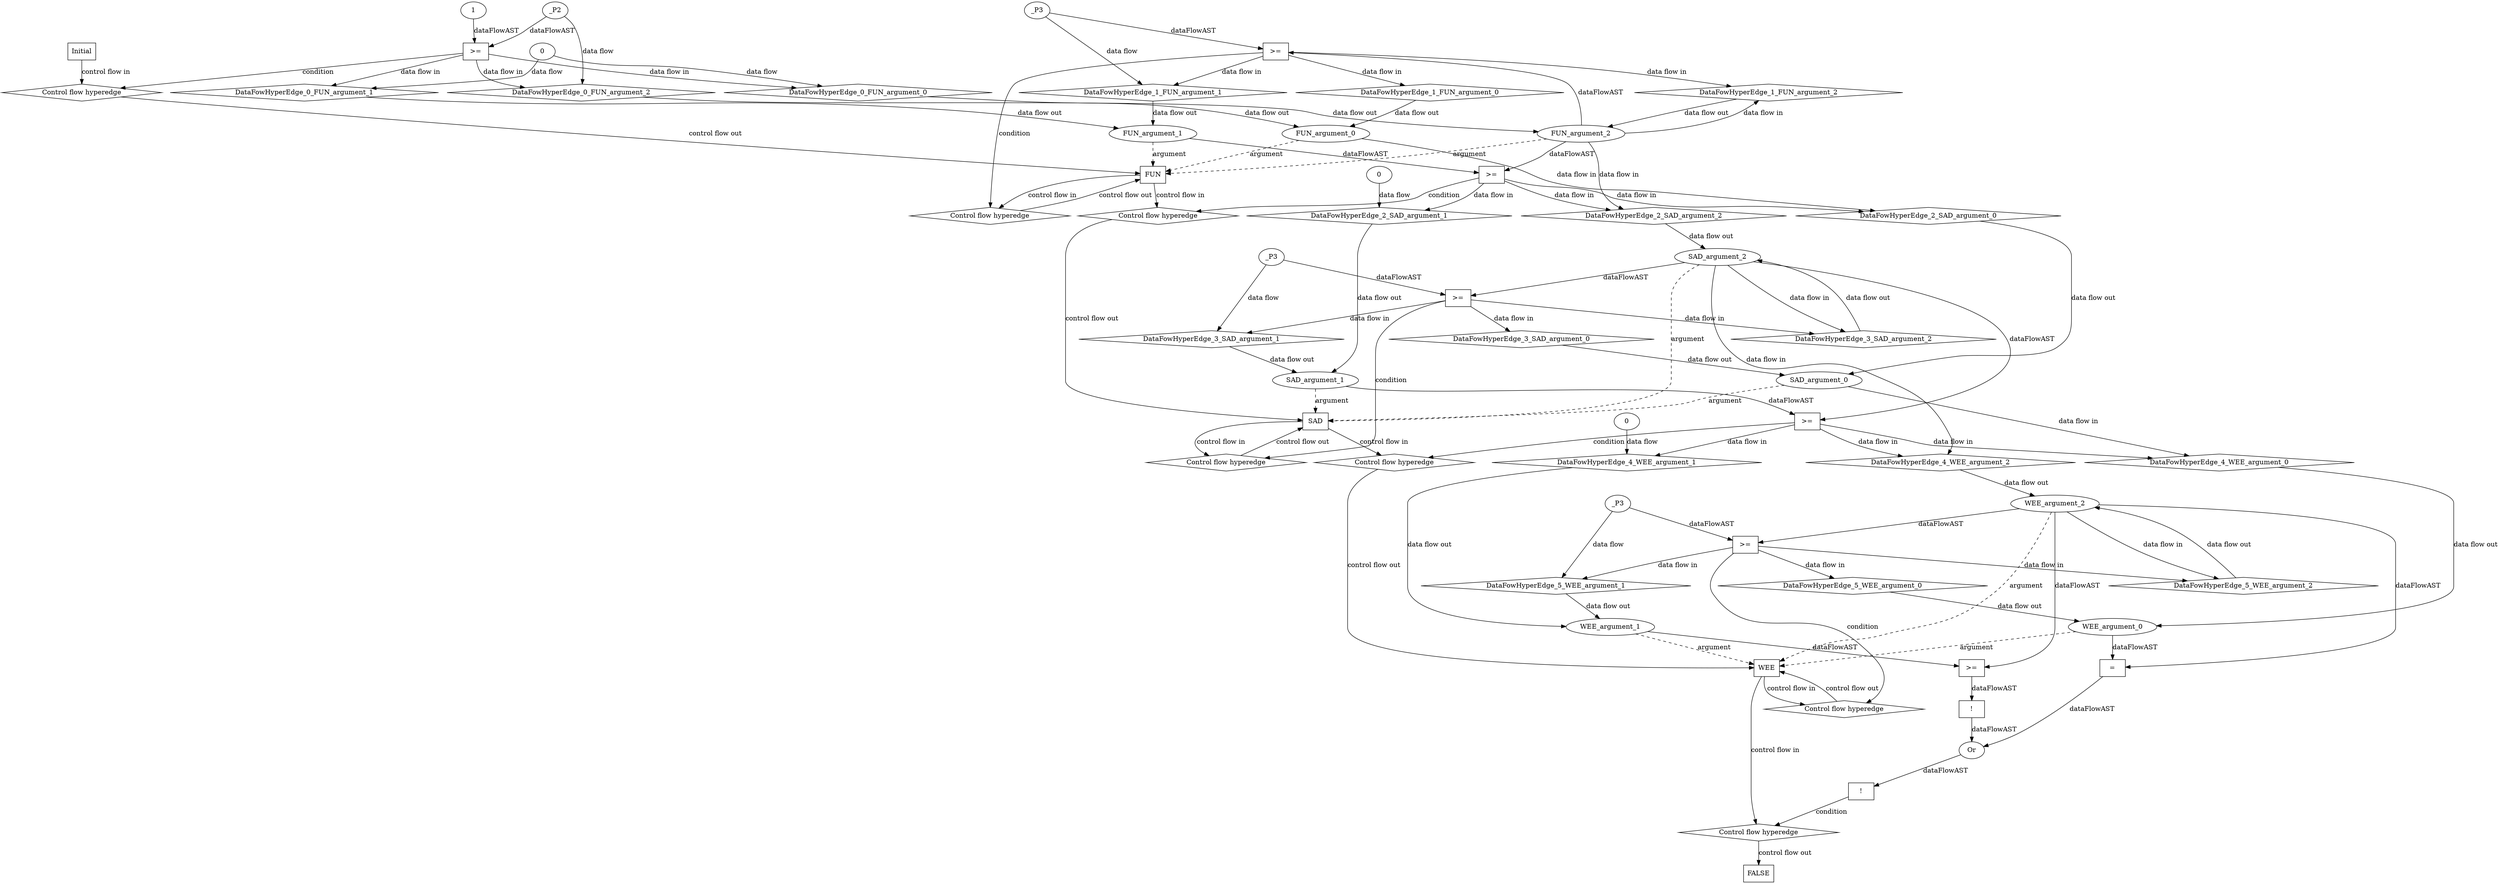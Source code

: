 digraph dag {
"FUN" [label="FUN" nodeName="FUN" class=cfn  shape="rect"];
"SAD" [label="SAD" nodeName="SAD" class=cfn  shape="rect"];
"WEE" [label="WEE" nodeName="WEE" class=cfn  shape="rect"];
FALSE [label="FALSE" nodeName=FALSE class=cfn  shape="rect"];
Initial [label="Initial" nodeName=Initial class=cfn  shape="rect"];
ControlFowHyperEdge_0 [label="Control flow hyperedge" nodeName=ControlFowHyperEdge_0 class=controlFlowHyperEdge shape="diamond"];
"Initial" -> ControlFowHyperEdge_0 [label="control flow in"]
ControlFowHyperEdge_0 -> "FUN" [label="control flow out"]
ControlFowHyperEdge_1 [label="Control flow hyperedge" nodeName=ControlFowHyperEdge_1 class=controlFlowHyperEdge shape="diamond"];
"FUN" -> ControlFowHyperEdge_1 [label="control flow in"]
ControlFowHyperEdge_1 -> "FUN" [label="control flow out"]
ControlFowHyperEdge_2 [label="Control flow hyperedge" nodeName=ControlFowHyperEdge_2 class=controlFlowHyperEdge shape="diamond"];
"FUN" -> ControlFowHyperEdge_2 [label="control flow in"]
ControlFowHyperEdge_2 -> "SAD" [label="control flow out"]
ControlFowHyperEdge_3 [label="Control flow hyperedge" nodeName=ControlFowHyperEdge_3 class=controlFlowHyperEdge shape="diamond"];
"SAD" -> ControlFowHyperEdge_3 [label="control flow in"]
ControlFowHyperEdge_3 -> "SAD" [label="control flow out"]
ControlFowHyperEdge_4 [label="Control flow hyperedge" nodeName=ControlFowHyperEdge_4 class=controlFlowHyperEdge shape="diamond"];
"SAD" -> ControlFowHyperEdge_4 [label="control flow in"]
ControlFowHyperEdge_4 -> "WEE" [label="control flow out"]
ControlFowHyperEdge_5 [label="Control flow hyperedge" nodeName=ControlFowHyperEdge_5 class=controlFlowHyperEdge shape="diamond"];
"WEE" -> ControlFowHyperEdge_5 [label="control flow in"]
ControlFowHyperEdge_5 -> "WEE" [label="control flow out"]
ControlFowHyperEdge_6 [label="Control flow hyperedge" nodeName=ControlFowHyperEdge_6 class=controlFlowHyperEdge shape="diamond"];
"WEE" -> ControlFowHyperEdge_6 [label="control flow in"]
ControlFowHyperEdge_6 -> "FALSE" [label="control flow out"]
"FUN_argument_0" [label="FUN_argument_0" nodeName=argument0 class=argument  head="FUN" shape="oval"];
"FUN_argument_0" -> "FUN"[label="argument" style="dashed"]
"FUN_argument_1" [label="FUN_argument_1" nodeName=argument1 class=argument  head="FUN" shape="oval"];
"FUN_argument_1" -> "FUN"[label="argument" style="dashed"]
"FUN_argument_2" [label="FUN_argument_2" nodeName=argument2 class=argument  head="FUN" shape="oval"];
"FUN_argument_2" -> "FUN"[label="argument" style="dashed"]
"SAD_argument_0" [label="SAD_argument_0" nodeName=argument0 class=argument  head="SAD" shape="oval"];
"SAD_argument_0" -> "SAD"[label="argument" style="dashed"]
"SAD_argument_1" [label="SAD_argument_1" nodeName=argument1 class=argument  head="SAD" shape="oval"];
"SAD_argument_1" -> "SAD"[label="argument" style="dashed"]
"SAD_argument_2" [label="SAD_argument_2" nodeName=argument2 class=argument  head="SAD" shape="oval"];
"SAD_argument_2" -> "SAD"[label="argument" style="dashed"]
"WEE_argument_0" [label="WEE_argument_0" nodeName=argument0 class=argument  head="WEE" shape="oval"];
"WEE_argument_0" -> "WEE"[label="argument" style="dashed"]
"WEE_argument_1" [label="WEE_argument_1" nodeName=argument1 class=argument  head="WEE" shape="oval"];
"WEE_argument_1" -> "WEE"[label="argument" style="dashed"]
"WEE_argument_2" [label="WEE_argument_2" nodeName=argument2 class=argument  head="WEE" shape="oval"];
"WEE_argument_2" -> "WEE"[label="argument" style="dashed"]

"xxxFUN___Initial_0xxxguard_0_node_0" [label=">=" nodeName="xxxFUN___Initial_0xxxguard_0_node_0" class=Operator  shape="rect"];
"xxxFUN___Initial_0xxxguard_0_node_2" [label="1" nodeName="xxxFUN___Initial_0xxxguard_0_node_2" class=Literal ];
"xxxFUN___Initial_0xxxdataFlow2_node_0" -> "xxxFUN___Initial_0xxxguard_0_node_0"[label="dataFlowAST"]
"xxxFUN___Initial_0xxxguard_0_node_2" -> "xxxFUN___Initial_0xxxguard_0_node_0"[label="dataFlowAST"]

"xxxFUN___Initial_0xxxguard_0_node_0" -> "ControlFowHyperEdge_0" [label="condition"];
"xxxFUN___Initial_0xxxdataFlow_0_node_0" [label="0" nodeName="xxxFUN___Initial_0xxxdataFlow_0_node_0" class=Literal ];

"xxxFUN___Initial_0xxxdataFlow_0_node_0" -> "DataFowHyperEdge_0_FUN_argument_0" [label="data flow"];

"xxxFUN___Initial_0xxxdataFlow_0_node_0" -> "DataFowHyperEdge_0_FUN_argument_1" [label="data flow"];
"xxxFUN___Initial_0xxxdataFlow2_node_0" [label="_P2" nodeName="xxxFUN___Initial_0xxxdataFlow2_node_0" class=Constant ];

"xxxFUN___Initial_0xxxdataFlow2_node_0" -> "DataFowHyperEdge_0_FUN_argument_2" [label="data flow"];
"xxxFUN___FUN_1xxxguard_0_node_0" [label=">=" nodeName="xxxFUN___FUN_1xxxguard_0_node_0" class=Operator  shape="rect"];
"FUN_argument_2" -> "xxxFUN___FUN_1xxxguard_0_node_0"[label="dataFlowAST"]
"xxxFUN___FUN_1xxxdataFlow_0_node_0" -> "xxxFUN___FUN_1xxxguard_0_node_0"[label="dataFlowAST"]

"xxxFUN___FUN_1xxxguard_0_node_0" -> "ControlFowHyperEdge_1" [label="condition"];
"xxxFUN___FUN_1xxxdataFlow_0_node_0" [label="_P3" nodeName="xxxFUN___FUN_1xxxdataFlow_0_node_0" class=Constant ];

"xxxFUN___FUN_1xxxdataFlow_0_node_0" -> "DataFowHyperEdge_1_FUN_argument_1" [label="data flow"];
"xxxSAD___FUN_2xxxguard_0_node_0" [label=">=" nodeName="xxxSAD___FUN_2xxxguard_0_node_0" class=Operator  shape="rect"];
"FUN_argument_1" -> "xxxSAD___FUN_2xxxguard_0_node_0"[label="dataFlowAST"]
"FUN_argument_2" -> "xxxSAD___FUN_2xxxguard_0_node_0"[label="dataFlowAST"]

"xxxSAD___FUN_2xxxguard_0_node_0" -> "ControlFowHyperEdge_2" [label="condition"];
"xxxSAD___FUN_2xxxdataFlow_0_node_0" [label="0" nodeName="xxxSAD___FUN_2xxxdataFlow_0_node_0" class=Literal ];

"xxxSAD___FUN_2xxxdataFlow_0_node_0" -> "DataFowHyperEdge_2_SAD_argument_1" [label="data flow"];
"xxxSAD___SAD_3xxxguard_0_node_0" [label=">=" nodeName="xxxSAD___SAD_3xxxguard_0_node_0" class=Operator  shape="rect"];
"SAD_argument_2" -> "xxxSAD___SAD_3xxxguard_0_node_0"[label="dataFlowAST"]
"xxxSAD___SAD_3xxxdataFlow_0_node_0" -> "xxxSAD___SAD_3xxxguard_0_node_0"[label="dataFlowAST"]

"xxxSAD___SAD_3xxxguard_0_node_0" -> "ControlFowHyperEdge_3" [label="condition"];
"xxxSAD___SAD_3xxxdataFlow_0_node_0" [label="_P3" nodeName="xxxSAD___SAD_3xxxdataFlow_0_node_0" class=Constant ];

"xxxSAD___SAD_3xxxdataFlow_0_node_0" -> "DataFowHyperEdge_3_SAD_argument_1" [label="data flow"];
"xxxWEE___SAD_4xxxguard_0_node_0" [label=">=" nodeName="xxxWEE___SAD_4xxxguard_0_node_0" class=Operator  shape="rect"];
"SAD_argument_1" -> "xxxWEE___SAD_4xxxguard_0_node_0"[label="dataFlowAST"]
"SAD_argument_2" -> "xxxWEE___SAD_4xxxguard_0_node_0"[label="dataFlowAST"]

"xxxWEE___SAD_4xxxguard_0_node_0" -> "ControlFowHyperEdge_4" [label="condition"];
"xxxWEE___SAD_4xxxdataFlow_0_node_0" [label="0" nodeName="xxxWEE___SAD_4xxxdataFlow_0_node_0" class=Literal ];

"xxxWEE___SAD_4xxxdataFlow_0_node_0" -> "DataFowHyperEdge_4_WEE_argument_1" [label="data flow"];
"xxxWEE___WEE_5xxxguard_0_node_0" [label=">=" nodeName="xxxWEE___WEE_5xxxguard_0_node_0" class=Operator  shape="rect"];
"WEE_argument_2" -> "xxxWEE___WEE_5xxxguard_0_node_0"[label="dataFlowAST"]
"xxxWEE___WEE_5xxxdataFlow_0_node_0" -> "xxxWEE___WEE_5xxxguard_0_node_0"[label="dataFlowAST"]

"xxxWEE___WEE_5xxxguard_0_node_0" -> "ControlFowHyperEdge_5" [label="condition"];
"xxxWEE___WEE_5xxxdataFlow_0_node_0" [label="_P3" nodeName="xxxWEE___WEE_5xxxdataFlow_0_node_0" class=Constant ];

"xxxWEE___WEE_5xxxdataFlow_0_node_0" -> "DataFowHyperEdge_5_WEE_argument_1" [label="data flow"];
"xxxFALSE___WEE_6xxxguard_0_node_0" [label="!" nodeName="xxxFALSE___WEE_6xxxguard_0_node_0" class=Operator shape="rect"];
"xxxFALSE___WEE_6xxxguard_0_node_1" [label="Or" nodeName="xxxFALSE___WEE_6xxxguard_0_node_1" class=Operator ];
"xxxFALSE___WEE_6xxxguard_0_node_2" [label="=" nodeName="xxxFALSE___WEE_6xxxguard_0_node_2" class=Operator  shape="rect"];
"xxxFALSE___WEE_6xxxguard_0_node_5" [label="!" nodeName="xxxFALSE___WEE_6xxxguard_0_node_5" class=Operator shape="rect"];
"xxxFALSE___WEE_6xxxguard_0_node_6" [label=">=" nodeName="xxxFALSE___WEE_6xxxguard_0_node_6" class=Operator  shape="rect"];
"xxxFALSE___WEE_6xxxguard_0_node_1" -> "xxxFALSE___WEE_6xxxguard_0_node_0"[label="dataFlowAST"]
"xxxFALSE___WEE_6xxxguard_0_node_2" -> "xxxFALSE___WEE_6xxxguard_0_node_1"[label="dataFlowAST"]
"xxxFALSE___WEE_6xxxguard_0_node_5" -> "xxxFALSE___WEE_6xxxguard_0_node_1"[label="dataFlowAST"]
"WEE_argument_0" -> "xxxFALSE___WEE_6xxxguard_0_node_2"[label="dataFlowAST"]
"WEE_argument_2" -> "xxxFALSE___WEE_6xxxguard_0_node_2"[label="dataFlowAST"]
"xxxFALSE___WEE_6xxxguard_0_node_6" -> "xxxFALSE___WEE_6xxxguard_0_node_5"[label="dataFlowAST"]
"WEE_argument_1" -> "xxxFALSE___WEE_6xxxguard_0_node_6"[label="dataFlowAST"]
"WEE_argument_2" -> "xxxFALSE___WEE_6xxxguard_0_node_6"[label="dataFlowAST"]

"xxxFALSE___WEE_6xxxguard_0_node_0" -> "ControlFowHyperEdge_6" [label="condition"];
"DataFowHyperEdge_0_FUN_argument_0" [label="DataFowHyperEdge_0_FUN_argument_0" nodeName="DataFowHyperEdge_0_FUN_argument_0" class=DataFlowHyperedge shape="diamond"];
"DataFowHyperEdge_0_FUN_argument_0" -> "FUN_argument_0"[label="data flow out"]
"xxxFUN___Initial_0xxxguard_0_node_0" -> "DataFowHyperEdge_0_FUN_argument_0"[label="data flow in"]
"DataFowHyperEdge_0_FUN_argument_1" [label="DataFowHyperEdge_0_FUN_argument_1" nodeName="DataFowHyperEdge_0_FUN_argument_1" class=DataFlowHyperedge shape="diamond"];
"DataFowHyperEdge_0_FUN_argument_1" -> "FUN_argument_1"[label="data flow out"]
"xxxFUN___Initial_0xxxguard_0_node_0" -> "DataFowHyperEdge_0_FUN_argument_1"[label="data flow in"]
"DataFowHyperEdge_0_FUN_argument_2" [label="DataFowHyperEdge_0_FUN_argument_2" nodeName="DataFowHyperEdge_0_FUN_argument_2" class=DataFlowHyperedge shape="diamond"];
"DataFowHyperEdge_0_FUN_argument_2" -> "FUN_argument_2"[label="data flow out"]
"xxxFUN___Initial_0xxxguard_0_node_0" -> "DataFowHyperEdge_0_FUN_argument_2"[label="data flow in"]
"DataFowHyperEdge_1_FUN_argument_0" [label="DataFowHyperEdge_1_FUN_argument_0" nodeName="DataFowHyperEdge_1_FUN_argument_0" class=DataFlowHyperedge shape="diamond"];
"DataFowHyperEdge_1_FUN_argument_0" -> "FUN_argument_0"[label="data flow out"]
"xxxFUN___FUN_1xxxguard_0_node_0" -> "DataFowHyperEdge_1_FUN_argument_0"[label="data flow in"]
"DataFowHyperEdge_1_FUN_argument_1" [label="DataFowHyperEdge_1_FUN_argument_1" nodeName="DataFowHyperEdge_1_FUN_argument_1" class=DataFlowHyperedge shape="diamond"];
"DataFowHyperEdge_1_FUN_argument_1" -> "FUN_argument_1"[label="data flow out"]
"xxxFUN___FUN_1xxxguard_0_node_0" -> "DataFowHyperEdge_1_FUN_argument_1"[label="data flow in"]
"DataFowHyperEdge_1_FUN_argument_2" [label="DataFowHyperEdge_1_FUN_argument_2" nodeName="DataFowHyperEdge_1_FUN_argument_2" class=DataFlowHyperedge shape="diamond"];
"DataFowHyperEdge_1_FUN_argument_2" -> "FUN_argument_2"[label="data flow out"]
"xxxFUN___FUN_1xxxguard_0_node_0" -> "DataFowHyperEdge_1_FUN_argument_2"[label="data flow in"]
"DataFowHyperEdge_2_SAD_argument_0" [label="DataFowHyperEdge_2_SAD_argument_0" nodeName="DataFowHyperEdge_2_SAD_argument_0" class=DataFlowHyperedge shape="diamond"];
"DataFowHyperEdge_2_SAD_argument_0" -> "SAD_argument_0"[label="data flow out"]
"xxxSAD___FUN_2xxxguard_0_node_0" -> "DataFowHyperEdge_2_SAD_argument_0"[label="data flow in"]
"DataFowHyperEdge_2_SAD_argument_1" [label="DataFowHyperEdge_2_SAD_argument_1" nodeName="DataFowHyperEdge_2_SAD_argument_1" class=DataFlowHyperedge shape="diamond"];
"DataFowHyperEdge_2_SAD_argument_1" -> "SAD_argument_1"[label="data flow out"]
"xxxSAD___FUN_2xxxguard_0_node_0" -> "DataFowHyperEdge_2_SAD_argument_1"[label="data flow in"]
"DataFowHyperEdge_2_SAD_argument_2" [label="DataFowHyperEdge_2_SAD_argument_2" nodeName="DataFowHyperEdge_2_SAD_argument_2" class=DataFlowHyperedge shape="diamond"];
"DataFowHyperEdge_2_SAD_argument_2" -> "SAD_argument_2"[label="data flow out"]
"xxxSAD___FUN_2xxxguard_0_node_0" -> "DataFowHyperEdge_2_SAD_argument_2"[label="data flow in"]
"DataFowHyperEdge_3_SAD_argument_0" [label="DataFowHyperEdge_3_SAD_argument_0" nodeName="DataFowHyperEdge_3_SAD_argument_0" class=DataFlowHyperedge shape="diamond"];
"DataFowHyperEdge_3_SAD_argument_0" -> "SAD_argument_0"[label="data flow out"]
"xxxSAD___SAD_3xxxguard_0_node_0" -> "DataFowHyperEdge_3_SAD_argument_0"[label="data flow in"]
"DataFowHyperEdge_3_SAD_argument_1" [label="DataFowHyperEdge_3_SAD_argument_1" nodeName="DataFowHyperEdge_3_SAD_argument_1" class=DataFlowHyperedge shape="diamond"];
"DataFowHyperEdge_3_SAD_argument_1" -> "SAD_argument_1"[label="data flow out"]
"xxxSAD___SAD_3xxxguard_0_node_0" -> "DataFowHyperEdge_3_SAD_argument_1"[label="data flow in"]
"DataFowHyperEdge_3_SAD_argument_2" [label="DataFowHyperEdge_3_SAD_argument_2" nodeName="DataFowHyperEdge_3_SAD_argument_2" class=DataFlowHyperedge shape="diamond"];
"DataFowHyperEdge_3_SAD_argument_2" -> "SAD_argument_2"[label="data flow out"]
"xxxSAD___SAD_3xxxguard_0_node_0" -> "DataFowHyperEdge_3_SAD_argument_2"[label="data flow in"]
"DataFowHyperEdge_4_WEE_argument_0" [label="DataFowHyperEdge_4_WEE_argument_0" nodeName="DataFowHyperEdge_4_WEE_argument_0" class=DataFlowHyperedge shape="diamond"];
"DataFowHyperEdge_4_WEE_argument_0" -> "WEE_argument_0"[label="data flow out"]
"xxxWEE___SAD_4xxxguard_0_node_0" -> "DataFowHyperEdge_4_WEE_argument_0"[label="data flow in"]
"DataFowHyperEdge_4_WEE_argument_1" [label="DataFowHyperEdge_4_WEE_argument_1" nodeName="DataFowHyperEdge_4_WEE_argument_1" class=DataFlowHyperedge shape="diamond"];
"DataFowHyperEdge_4_WEE_argument_1" -> "WEE_argument_1"[label="data flow out"]
"xxxWEE___SAD_4xxxguard_0_node_0" -> "DataFowHyperEdge_4_WEE_argument_1"[label="data flow in"]
"DataFowHyperEdge_4_WEE_argument_2" [label="DataFowHyperEdge_4_WEE_argument_2" nodeName="DataFowHyperEdge_4_WEE_argument_2" class=DataFlowHyperedge shape="diamond"];
"DataFowHyperEdge_4_WEE_argument_2" -> "WEE_argument_2"[label="data flow out"]
"xxxWEE___SAD_4xxxguard_0_node_0" -> "DataFowHyperEdge_4_WEE_argument_2"[label="data flow in"]
"DataFowHyperEdge_5_WEE_argument_0" [label="DataFowHyperEdge_5_WEE_argument_0" nodeName="DataFowHyperEdge_5_WEE_argument_0" class=DataFlowHyperedge shape="diamond"];
"DataFowHyperEdge_5_WEE_argument_0" -> "WEE_argument_0"[label="data flow out"]
"xxxWEE___WEE_5xxxguard_0_node_0" -> "DataFowHyperEdge_5_WEE_argument_0"[label="data flow in"]
"DataFowHyperEdge_5_WEE_argument_1" [label="DataFowHyperEdge_5_WEE_argument_1" nodeName="DataFowHyperEdge_5_WEE_argument_1" class=DataFlowHyperedge shape="diamond"];
"DataFowHyperEdge_5_WEE_argument_1" -> "WEE_argument_1"[label="data flow out"]
"xxxWEE___WEE_5xxxguard_0_node_0" -> "DataFowHyperEdge_5_WEE_argument_1"[label="data flow in"]
"DataFowHyperEdge_5_WEE_argument_2" [label="DataFowHyperEdge_5_WEE_argument_2" nodeName="DataFowHyperEdge_5_WEE_argument_2" class=DataFlowHyperedge shape="diamond"];
"DataFowHyperEdge_5_WEE_argument_2" -> "WEE_argument_2"[label="data flow out"]
"xxxWEE___WEE_5xxxguard_0_node_0" -> "DataFowHyperEdge_5_WEE_argument_2"[label="data flow in"]
"FUN_argument_2" -> "DataFowHyperEdge_1_FUN_argument_2"[label="data flow in"]
"FUN_argument_0" -> "DataFowHyperEdge_2_SAD_argument_0"[label="data flow in"]
"FUN_argument_2" -> "DataFowHyperEdge_2_SAD_argument_2"[label="data flow in"]
"SAD_argument_2" -> "DataFowHyperEdge_3_SAD_argument_2"[label="data flow in"]
"SAD_argument_0" -> "DataFowHyperEdge_4_WEE_argument_0"[label="data flow in"]
"SAD_argument_2" -> "DataFowHyperEdge_4_WEE_argument_2"[label="data flow in"]
"WEE_argument_2" -> "DataFowHyperEdge_5_WEE_argument_2"[label="data flow in"]




}
